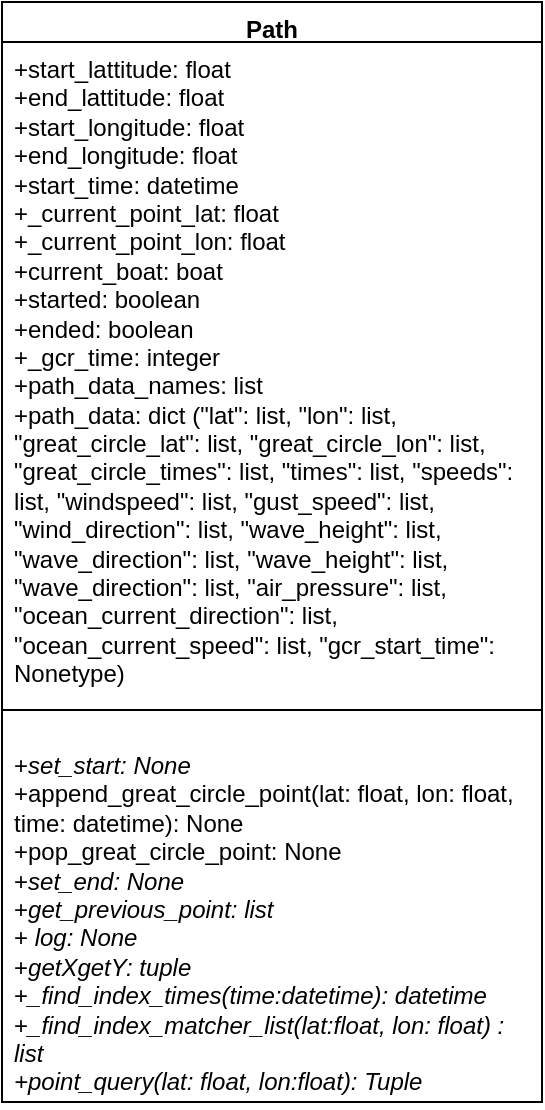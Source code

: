<mxfile version="26.0.16">
  <diagram name="Page-1" id="K3FfubEGSDn4NSsgAsIL">
    <mxGraphModel dx="1290" dy="522" grid="1" gridSize="10" guides="1" tooltips="1" connect="1" arrows="1" fold="1" page="1" pageScale="1" pageWidth="827" pageHeight="1169" math="0" shadow="0">
      <root>
        <mxCell id="0" />
        <mxCell id="1" parent="0" />
        <mxCell id="Y2QN1RSRM0bIlzSxlELg-1" value="Path" style="swimlane;fontStyle=1;align=center;verticalAlign=top;childLayout=stackLayout;horizontal=1;startSize=20;horizontalStack=0;resizeParent=1;resizeParentMax=0;resizeLast=0;collapsible=1;marginBottom=0;whiteSpace=wrap;html=1;" parent="1" vertex="1">
          <mxGeometry x="220" y="50" width="270" height="550" as="geometry" />
        </mxCell>
        <mxCell id="Y2QN1RSRM0bIlzSxlELg-2" value="+start_lattitude: float&lt;div&gt;+end_lattitude: float&lt;/div&gt;&lt;div&gt;+start_longitude: float&lt;/div&gt;&lt;div&gt;+end_longitude: float&lt;/div&gt;&lt;div&gt;+start_time: datetime&lt;/div&gt;&lt;div&gt;+_current_point_lat: float&lt;/div&gt;&lt;div&gt;+_current_point_lon: float&lt;/div&gt;&lt;div&gt;+current_boat: boat&lt;/div&gt;&lt;div&gt;+started: boolean&lt;/div&gt;&lt;div&gt;+ended: boolean&lt;br&gt;+_gcr_time: integer&lt;/div&gt;&lt;div&gt;+path_data_names: list&lt;/div&gt;&lt;div&gt;+path_data: dict (&quot;lat&quot;: list, &quot;lon&quot;: list, &quot;great_circle_lat&quot;: list, &quot;great_circle_lon&quot;: list, &quot;great_circle_times&quot;: list, &quot;times&quot;: list, &quot;speeds&quot;: list, &quot;windspeed&quot;: list, &quot;gust_speed&quot;: list, &quot;wind_direction&quot;: list, &quot;wave_height&quot;: list, &quot;wave_direction&quot;: list, &quot;wave_height&quot;: list, &quot;wave_direction&quot;: list, &quot;air_pressure&quot;: list, &quot;ocean_current_direction&quot;: list, &quot;ocean_current_speed&quot;: list, &quot;gcr_start_time&quot;: Nonetype)&lt;/div&gt;" style="text;strokeColor=none;fillColor=none;align=left;verticalAlign=top;spacingLeft=4;spacingRight=4;overflow=hidden;rotatable=0;points=[[0,0.5],[1,0.5]];portConstraint=eastwest;whiteSpace=wrap;html=1;" parent="Y2QN1RSRM0bIlzSxlELg-1" vertex="1">
          <mxGeometry y="20" width="270" height="320" as="geometry" />
        </mxCell>
        <mxCell id="Y2QN1RSRM0bIlzSxlELg-3" value="" style="line;strokeWidth=1;fillColor=none;align=left;verticalAlign=middle;spacingTop=-1;spacingLeft=3;spacingRight=3;rotatable=0;labelPosition=right;points=[];portConstraint=eastwest;strokeColor=inherit;" parent="Y2QN1RSRM0bIlzSxlELg-1" vertex="1">
          <mxGeometry y="340" width="270" height="28" as="geometry" />
        </mxCell>
        <mxCell id="Y2QN1RSRM0bIlzSxlELg-4" value="+&lt;i&gt;set_start: None&lt;/i&gt;&lt;div&gt;+append_great_circle_point(lat: float, lon: float, time: datetime): None&lt;/div&gt;&lt;div&gt;+pop_great_circle_point: None&lt;/div&gt;&lt;div&gt;+&lt;i&gt;set_end: None&lt;/i&gt;&lt;/div&gt;&lt;div&gt;+&lt;i&gt;get_previous_point: list&lt;/i&gt;&lt;/div&gt;&lt;div&gt;+ &lt;i&gt;log: None&lt;/i&gt;&lt;/div&gt;&lt;div&gt;+&lt;i&gt;getXgetY: tuple&lt;/i&gt;&lt;/div&gt;&lt;div&gt;+&lt;i&gt;_find_index_times(time:datetime): datetime&lt;/i&gt;&lt;/div&gt;&lt;div&gt;+&lt;i&gt;_find_index_matcher_list(lat:float, lon: float) : list&lt;/i&gt;&lt;/div&gt;&lt;div&gt;&lt;i&gt;+point_query(lat: float, lon:float): Tuple&lt;/i&gt;&lt;/div&gt;&lt;div&gt;&lt;br&gt;&lt;/div&gt;" style="text;strokeColor=none;fillColor=none;align=left;verticalAlign=top;spacingLeft=4;spacingRight=4;overflow=hidden;rotatable=0;points=[[0,0.5],[1,0.5]];portConstraint=eastwest;whiteSpace=wrap;html=1;" parent="Y2QN1RSRM0bIlzSxlELg-1" vertex="1">
          <mxGeometry y="368" width="270" height="182" as="geometry" />
        </mxCell>
      </root>
    </mxGraphModel>
  </diagram>
</mxfile>
